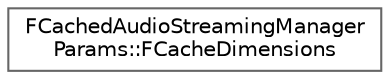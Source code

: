 digraph "Graphical Class Hierarchy"
{
 // INTERACTIVE_SVG=YES
 // LATEX_PDF_SIZE
  bgcolor="transparent";
  edge [fontname=Helvetica,fontsize=10,labelfontname=Helvetica,labelfontsize=10];
  node [fontname=Helvetica,fontsize=10,shape=box,height=0.2,width=0.4];
  rankdir="LR";
  Node0 [id="Node000000",label="FCachedAudioStreamingManager\lParams::FCacheDimensions",height=0.2,width=0.4,color="grey40", fillcolor="white", style="filled",URL="$dc/d0a/structFCachedAudioStreamingManagerParams_1_1FCacheDimensions.html",tooltip=" "];
}
